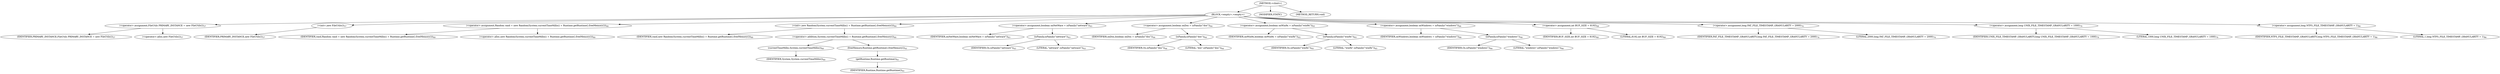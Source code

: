 digraph "&lt;clinit&gt;" {  
"2670" [label = <(METHOD,&lt;clinit&gt;)> ]
"2671" [label = <(BLOCK,&lt;empty&gt;,&lt;empty&gt;)> ]
"2672" [label = <(&lt;operator&gt;.assignment,FileUtils PRIMARY_INSTANCE = new FileUtils())<SUB>57</SUB>> ]
"2673" [label = <(IDENTIFIER,PRIMARY_INSTANCE,FileUtils PRIMARY_INSTANCE = new FileUtils())<SUB>57</SUB>> ]
"2674" [label = <(&lt;operator&gt;.alloc,new FileUtils())<SUB>57</SUB>> ]
"2675" [label = <(&lt;init&gt;,new FileUtils())<SUB>57</SUB>> ]
"3" [label = <(IDENTIFIER,PRIMARY_INSTANCE,new FileUtils())<SUB>57</SUB>> ]
"2676" [label = <(&lt;operator&gt;.assignment,Random rand = new Random(System.currentTimeMillis() + Runtime.getRuntime().freeMemory()))<SUB>60</SUB>> ]
"2677" [label = <(IDENTIFIER,rand,Random rand = new Random(System.currentTimeMillis() + Runtime.getRuntime().freeMemory()))<SUB>60</SUB>> ]
"2678" [label = <(&lt;operator&gt;.alloc,new Random(System.currentTimeMillis() + Runtime.getRuntime().freeMemory()))<SUB>60</SUB>> ]
"2679" [label = <(&lt;init&gt;,new Random(System.currentTimeMillis() + Runtime.getRuntime().freeMemory()))<SUB>60</SUB>> ]
"5" [label = <(IDENTIFIER,rand,new Random(System.currentTimeMillis() + Runtime.getRuntime().freeMemory()))<SUB>60</SUB>> ]
"2680" [label = <(&lt;operator&gt;.addition,System.currentTimeMillis() + Runtime.getRuntime().freeMemory())<SUB>60</SUB>> ]
"2681" [label = <(currentTimeMillis,System.currentTimeMillis())<SUB>60</SUB>> ]
"2682" [label = <(IDENTIFIER,System,System.currentTimeMillis())<SUB>60</SUB>> ]
"2683" [label = <(freeMemory,Runtime.getRuntime().freeMemory())<SUB>61</SUB>> ]
"2684" [label = <(getRuntime,Runtime.getRuntime())<SUB>61</SUB>> ]
"2685" [label = <(IDENTIFIER,Runtime,Runtime.getRuntime())<SUB>61</SUB>> ]
"2686" [label = <(&lt;operator&gt;.assignment,boolean onNetWare = isFamily(&quot;netware&quot;))<SUB>63</SUB>> ]
"2687" [label = <(IDENTIFIER,onNetWare,boolean onNetWare = isFamily(&quot;netware&quot;))<SUB>63</SUB>> ]
"2688" [label = <(isFamily,isFamily(&quot;netware&quot;))<SUB>63</SUB>> ]
"2689" [label = <(IDENTIFIER,Os,isFamily(&quot;netware&quot;))<SUB>63</SUB>> ]
"2690" [label = <(LITERAL,&quot;netware&quot;,isFamily(&quot;netware&quot;))<SUB>63</SUB>> ]
"2691" [label = <(&lt;operator&gt;.assignment,boolean onDos = isFamily(&quot;dos&quot;))<SUB>64</SUB>> ]
"2692" [label = <(IDENTIFIER,onDos,boolean onDos = isFamily(&quot;dos&quot;))<SUB>64</SUB>> ]
"2693" [label = <(isFamily,isFamily(&quot;dos&quot;))<SUB>64</SUB>> ]
"2694" [label = <(IDENTIFIER,Os,isFamily(&quot;dos&quot;))<SUB>64</SUB>> ]
"2695" [label = <(LITERAL,&quot;dos&quot;,isFamily(&quot;dos&quot;))<SUB>64</SUB>> ]
"2696" [label = <(&lt;operator&gt;.assignment,boolean onWin9x = isFamily(&quot;win9x&quot;))<SUB>65</SUB>> ]
"2697" [label = <(IDENTIFIER,onWin9x,boolean onWin9x = isFamily(&quot;win9x&quot;))<SUB>65</SUB>> ]
"2698" [label = <(isFamily,isFamily(&quot;win9x&quot;))<SUB>65</SUB>> ]
"2699" [label = <(IDENTIFIER,Os,isFamily(&quot;win9x&quot;))<SUB>65</SUB>> ]
"2700" [label = <(LITERAL,&quot;win9x&quot;,isFamily(&quot;win9x&quot;))<SUB>65</SUB>> ]
"2701" [label = <(&lt;operator&gt;.assignment,boolean onWindows = isFamily(&quot;windows&quot;))<SUB>66</SUB>> ]
"2702" [label = <(IDENTIFIER,onWindows,boolean onWindows = isFamily(&quot;windows&quot;))<SUB>66</SUB>> ]
"2703" [label = <(isFamily,isFamily(&quot;windows&quot;))<SUB>66</SUB>> ]
"2704" [label = <(IDENTIFIER,Os,isFamily(&quot;windows&quot;))<SUB>66</SUB>> ]
"2705" [label = <(LITERAL,&quot;windows&quot;,isFamily(&quot;windows&quot;))<SUB>66</SUB>> ]
"2706" [label = <(&lt;operator&gt;.assignment,int BUF_SIZE = 8192)<SUB>68</SUB>> ]
"2707" [label = <(IDENTIFIER,BUF_SIZE,int BUF_SIZE = 8192)<SUB>68</SUB>> ]
"2708" [label = <(LITERAL,8192,int BUF_SIZE = 8192)<SUB>68</SUB>> ]
"2709" [label = <(&lt;operator&gt;.assignment,long FAT_FILE_TIMESTAMP_GRANULARITY = 2000)<SUB>74</SUB>> ]
"2710" [label = <(IDENTIFIER,FAT_FILE_TIMESTAMP_GRANULARITY,long FAT_FILE_TIMESTAMP_GRANULARITY = 2000)<SUB>74</SUB>> ]
"2711" [label = <(LITERAL,2000,long FAT_FILE_TIMESTAMP_GRANULARITY = 2000)<SUB>74</SUB>> ]
"2712" [label = <(&lt;operator&gt;.assignment,long UNIX_FILE_TIMESTAMP_GRANULARITY = 1000)<SUB>79</SUB>> ]
"2713" [label = <(IDENTIFIER,UNIX_FILE_TIMESTAMP_GRANULARITY,long UNIX_FILE_TIMESTAMP_GRANULARITY = 1000)<SUB>79</SUB>> ]
"2714" [label = <(LITERAL,1000,long UNIX_FILE_TIMESTAMP_GRANULARITY = 1000)<SUB>79</SUB>> ]
"2715" [label = <(&lt;operator&gt;.assignment,long NTFS_FILE_TIMESTAMP_GRANULARITY = 1)<SUB>86</SUB>> ]
"2716" [label = <(IDENTIFIER,NTFS_FILE_TIMESTAMP_GRANULARITY,long NTFS_FILE_TIMESTAMP_GRANULARITY = 1)<SUB>86</SUB>> ]
"2717" [label = <(LITERAL,1,long NTFS_FILE_TIMESTAMP_GRANULARITY = 1)<SUB>86</SUB>> ]
"2718" [label = <(MODIFIER,STATIC)> ]
"2719" [label = <(METHOD_RETURN,void)> ]
  "2670" -> "2671" 
  "2670" -> "2718" 
  "2670" -> "2719" 
  "2671" -> "2672" 
  "2671" -> "2675" 
  "2671" -> "2676" 
  "2671" -> "2679" 
  "2671" -> "2686" 
  "2671" -> "2691" 
  "2671" -> "2696" 
  "2671" -> "2701" 
  "2671" -> "2706" 
  "2671" -> "2709" 
  "2671" -> "2712" 
  "2671" -> "2715" 
  "2672" -> "2673" 
  "2672" -> "2674" 
  "2675" -> "3" 
  "2676" -> "2677" 
  "2676" -> "2678" 
  "2679" -> "5" 
  "2679" -> "2680" 
  "2680" -> "2681" 
  "2680" -> "2683" 
  "2681" -> "2682" 
  "2683" -> "2684" 
  "2684" -> "2685" 
  "2686" -> "2687" 
  "2686" -> "2688" 
  "2688" -> "2689" 
  "2688" -> "2690" 
  "2691" -> "2692" 
  "2691" -> "2693" 
  "2693" -> "2694" 
  "2693" -> "2695" 
  "2696" -> "2697" 
  "2696" -> "2698" 
  "2698" -> "2699" 
  "2698" -> "2700" 
  "2701" -> "2702" 
  "2701" -> "2703" 
  "2703" -> "2704" 
  "2703" -> "2705" 
  "2706" -> "2707" 
  "2706" -> "2708" 
  "2709" -> "2710" 
  "2709" -> "2711" 
  "2712" -> "2713" 
  "2712" -> "2714" 
  "2715" -> "2716" 
  "2715" -> "2717" 
}
